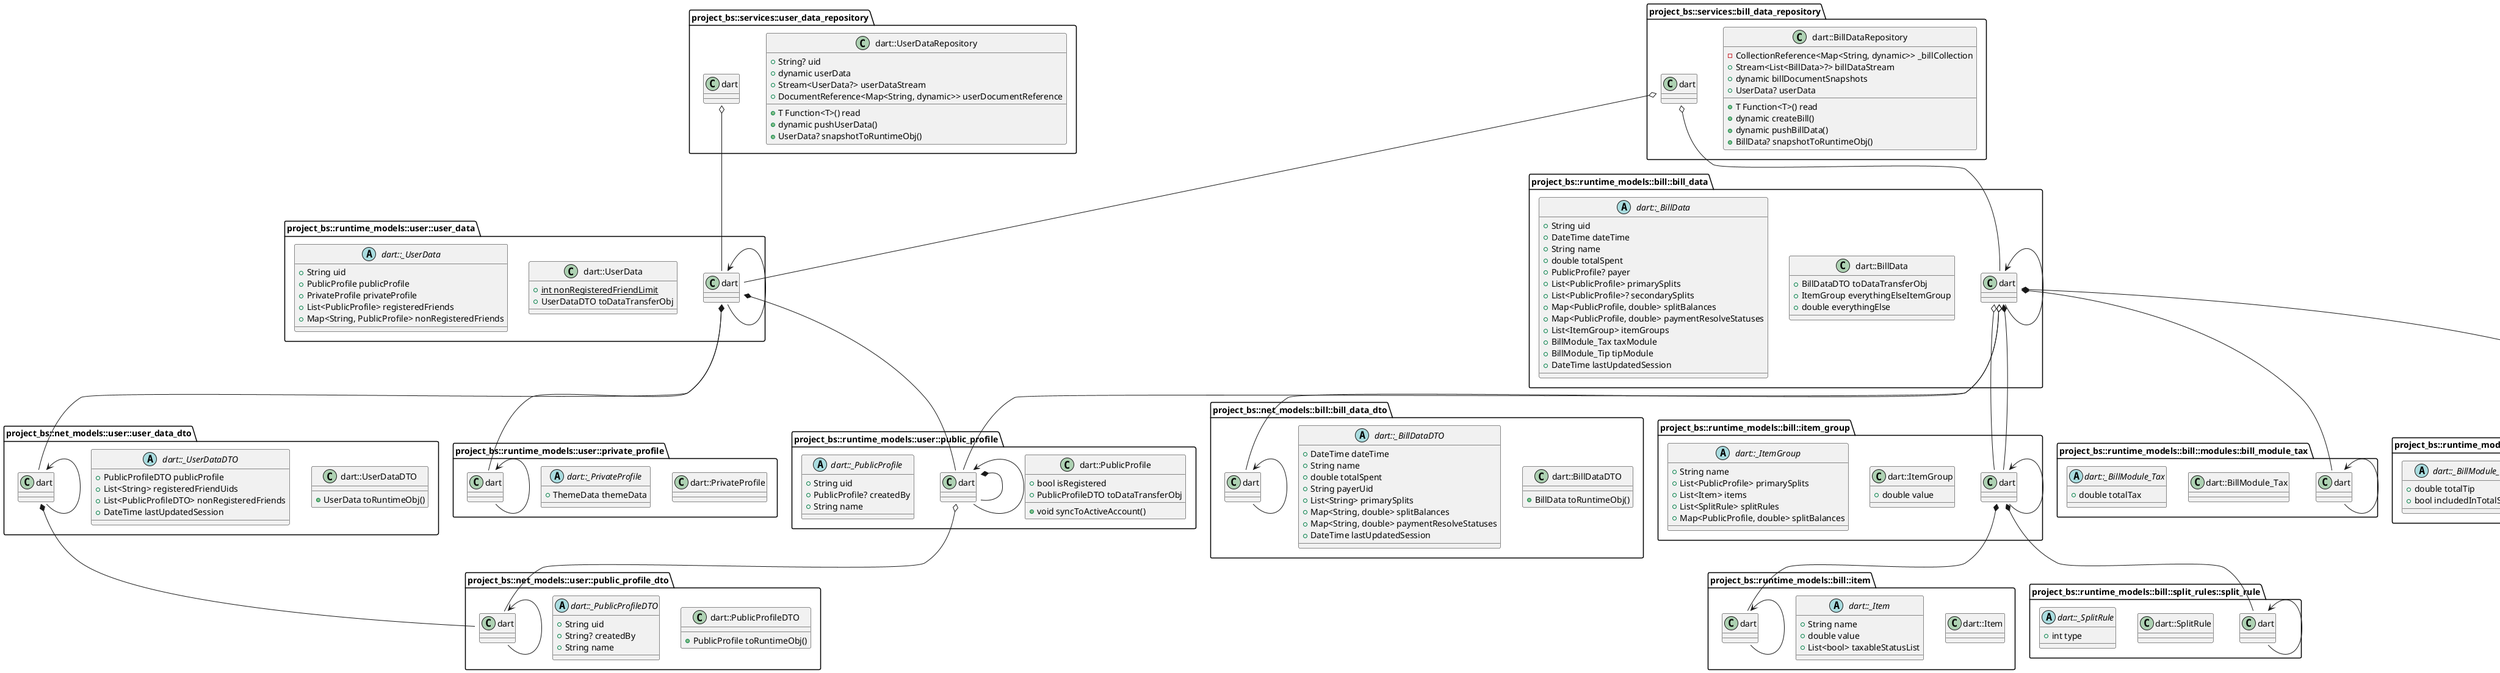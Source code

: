 @startuml ClassDiagram

class "project_bs::services::bill_data_repository.dart::BillDataRepository" {
    +T Function<T>() read
    -CollectionReference<Map<String, dynamic>> _billCollection
    +Stream<List<BillData>?> billDataStream
    +dynamic billDocumentSnapshots
    +UserData? userData
    +dynamic createBill()
    +dynamic pushBillData()
    +BillData? snapshotToRuntimeObj()
}
"project_bs::services::bill_data_repository.dart::BillDataRepository" o-- "project_bs::runtime_models::user::user_data.dart::UserData"
"project_bs::services::bill_data_repository.dart::BillDataRepository" o-- "project_bs::runtime_models::bill::bill_data.dart::BillData"

class "project_bs::services::user_data_repository.dart::UserDataRepository" {
    +T Function<T>() read
    +String? uid
    +dynamic userData
    +Stream<UserData?> userDataStream
    +DocumentReference<Map<String, dynamic>> userDocumentReference
    +dynamic pushUserData()
    +UserData? snapshotToRuntimeObj()
}
"project_bs::services::user_data_repository.dart::UserDataRepository" o-- "project_bs::runtime_models::user::user_data.dart::UserData"

'-----------------------------------------------------------------------------------------------------------------------------------------

class "project_bs::net_models::user::public_profile_dto.dart::PublicProfileDTO" {
    +PublicProfile toRuntimeObj()
}

abstract class "project_bs::net_models::user::public_profile_dto.dart::_PublicProfileDTO" {
    +String uid
    +String? createdBy
    +String name
}
"project_bs::net_models::user::public_profile_dto.dart::PublicProfileDTO" <-- "project_bs::net_models::user::public_profile_dto.dart::_PublicProfileDTO"

class "project_bs::net_models::user::user_data_dto.dart::UserDataDTO" {
    +UserData toRuntimeObj()
}

abstract class "project_bs::net_models::user::user_data_dto.dart::_UserDataDTO" {
    +PublicProfileDTO publicProfile
    +List<String> registeredFriendUids
    +List<PublicProfileDTO> nonRegisteredFriends
    +DateTime lastUpdatedSession
}
"project_bs::net_models::user::user_data_dto.dart::_UserDataDTO" *-- "project_bs::net_models::user::public_profile_dto.dart::PublicProfileDTO"
"project_bs::net_models::user::user_data_dto.dart::UserDataDTO" <-- "project_bs::net_models::user::user_data_dto.dart::_UserDataDTO"

class "project_bs::runtime_models::user::private_profile.dart::PrivateProfile" {
}

abstract class "project_bs::runtime_models::user::private_profile.dart::_PrivateProfile" {
    +ThemeData themeData
}
"project_bs::runtime_models::user::private_profile.dart::PrivateProfile" <-- "project_bs::runtime_models::user::private_profile.dart::_PrivateProfile"

class "project_bs::runtime_models::user::public_profile.dart::PublicProfile" {
    +bool isRegistered
    +PublicProfileDTO toDataTransferObj
    +void syncToActiveAccount()
}
"project_bs::runtime_models::user::public_profile.dart::PublicProfile" o-- "project_bs::net_models::user::public_profile_dto.dart::PublicProfileDTO"

abstract class "project_bs::runtime_models::user::public_profile.dart::_PublicProfile" {
    +String uid
    +PublicProfile? createdBy
    +String name
}
"project_bs::runtime_models::user::public_profile.dart::_PublicProfile" *-- "project_bs::runtime_models::user::public_profile.dart::PublicProfile"
"project_bs::runtime_models::user::public_profile.dart::PublicProfile" <-- "project_bs::runtime_models::user::public_profile.dart::_PublicProfile"

class "project_bs::runtime_models::user::user_data.dart::UserData" {
    {static} +int nonRegisteredFriendLimit
    +UserDataDTO toDataTransferObj
}
"project_bs::runtime_models::user::user_data.dart::UserData" o-- "project_bs::net_models::user::user_data_dto.dart::UserDataDTO"

abstract class "project_bs::runtime_models::user::user_data.dart::_UserData" {
    +String uid
    +PublicProfile publicProfile
    +PrivateProfile privateProfile
    +List<PublicProfile> registeredFriends
    +Map<String, PublicProfile> nonRegisteredFriends
}
"project_bs::runtime_models::user::user_data.dart::_UserData" *-- "project_bs::runtime_models::user::public_profile.dart::PublicProfile"
"project_bs::runtime_models::user::user_data.dart::_UserData" *-- "project_bs::runtime_models::user::private_profile.dart::PrivateProfile"
"project_bs::runtime_models::user::user_data.dart::UserData" <-- "project_bs::runtime_models::user::user_data.dart::_UserData"

'-----------------------------------------------------------------------------------------------------------------------------------------

class "project_bs::net_models::bill::bill_data_dto.dart::BillDataDTO" {
    +BillData toRuntimeObj()
}

abstract class "project_bs::net_models::bill::bill_data_dto.dart::_BillDataDTO" {
    +DateTime dateTime
    +String name
    +double totalSpent
    +String payerUid
    +List<String> primarySplits
    +Map<String, double> splitBalances
    +Map<String, double> paymentResolveStatuses
    +DateTime lastUpdatedSession
}
"project_bs::net_models::bill::bill_data_dto.dart::BillDataDTO" <-- "project_bs::net_models::bill::bill_data_dto.dart::_BillDataDTO"

class "project_bs::runtime_models::bill::bill_data.dart::BillData" {
    +BillDataDTO toDataTransferObj
    +ItemGroup everythingElseItemGroup
    +double everythingElse
}

"project_bs::runtime_models::bill::bill_data.dart::BillData" o-- "project_bs::net_models::bill::bill_data_dto.dart::BillDataDTO"
"project_bs::runtime_models::bill::bill_data.dart::BillData" o-- "project_bs::runtime_models::bill::item_group.dart::ItemGroup"

abstract class "project_bs::runtime_models::bill::bill_data.dart::_BillData" {
    +String uid
    +DateTime dateTime
    +String name
    +double totalSpent
    +PublicProfile? payer
    +List<PublicProfile> primarySplits
    +List<PublicProfile>? secondarySplits
    +Map<PublicProfile, double> splitBalances
    +Map<PublicProfile, double> paymentResolveStatuses
    +List<ItemGroup> itemGroups
    +BillModule_Tax taxModule
    +BillModule_Tip tipModule
    +DateTime lastUpdatedSession
}
"project_bs::runtime_models::bill::bill_data.dart::_BillData" o-- "project_bs::runtime_models::user::public_profile.dart::PublicProfile"
"project_bs::runtime_models::bill::bill_data.dart::_BillData" *-- "project_bs::runtime_models::bill::item_group.dart::ItemGroup"
"project_bs::runtime_models::bill::bill_data.dart::_BillData" *-- "project_bs::runtime_models::bill::modules::bill_module_tax.dart::BillModule_Tax"
"project_bs::runtime_models::bill::bill_data.dart::_BillData" *-- "project_bs::runtime_models::bill::modules::bill_module_tip.dart::BillModule_Tip"
"project_bs::runtime_models::bill::bill_data.dart::BillData" <-- "project_bs::runtime_models::bill::bill_data.dart::_BillData"

class "project_bs::runtime_models::bill::item.dart::Item" {
}

abstract class "project_bs::runtime_models::bill::item.dart::_Item" {
    +String name
    +double value
    +List<bool> taxableStatusList
}
"project_bs::runtime_models::bill::item.dart::Item" <-- "project_bs::runtime_models::bill::item.dart::_Item"

class "project_bs::runtime_models::bill::item_group.dart::ItemGroup" {
    +double value
}

abstract class "project_bs::runtime_models::bill::item_group.dart::_ItemGroup" {
    +String name
    +List<PublicProfile> primarySplits
    +List<Item> items
    +List<SplitRule> splitRules
    +Map<PublicProfile, double> splitBalances
}
"project_bs::runtime_models::bill::item_group.dart::_ItemGroup" *-- "project_bs::runtime_models::bill::item.dart::Item"
"project_bs::runtime_models::bill::item_group.dart::_ItemGroup" *-- "project_bs::runtime_models::bill::split_rules::split_rule.dart::SplitRule"
"project_bs::runtime_models::bill::item_group.dart::ItemGroup" <-- "project_bs::runtime_models::bill::item_group.dart::_ItemGroup"

class "project_bs::runtime_models::bill::modules::bill_module_tax.dart::BillModule_Tax" {
}

abstract class "project_bs::runtime_models::bill::modules::bill_module_tax.dart::_BillModule_Tax" {
    +double totalTax
}
"project_bs::runtime_models::bill::modules::bill_module_tax.dart::BillModule_Tax" <-- "project_bs::runtime_models::bill::modules::bill_module_tax.dart::_BillModule_Tax"

class "project_bs::runtime_models::bill::modules::bill_module_tip.dart::BillModule_Tip" {
}

abstract class "project_bs::runtime_models::bill::modules::bill_module_tip.dart::_BillModule_Tip" {
    +double totalTip
    +bool includedInTotalSpent
}
"project_bs::runtime_models::bill::modules::bill_module_tip.dart::BillModule_Tip" <-- "project_bs::runtime_models::bill::modules::bill_module_tip.dart::_BillModule_Tip"

class "project_bs::runtime_models::bill::split_rules::split_rule.dart::SplitRule" {
}

abstract class "project_bs::runtime_models::bill::split_rules::split_rule.dart::_SplitRule" {
    +int type
}
"project_bs::runtime_models::bill::split_rules::split_rule.dart::SplitRule" <-- "project_bs::runtime_models::bill::split_rules::split_rule.dart::_SplitRule"

@enduml